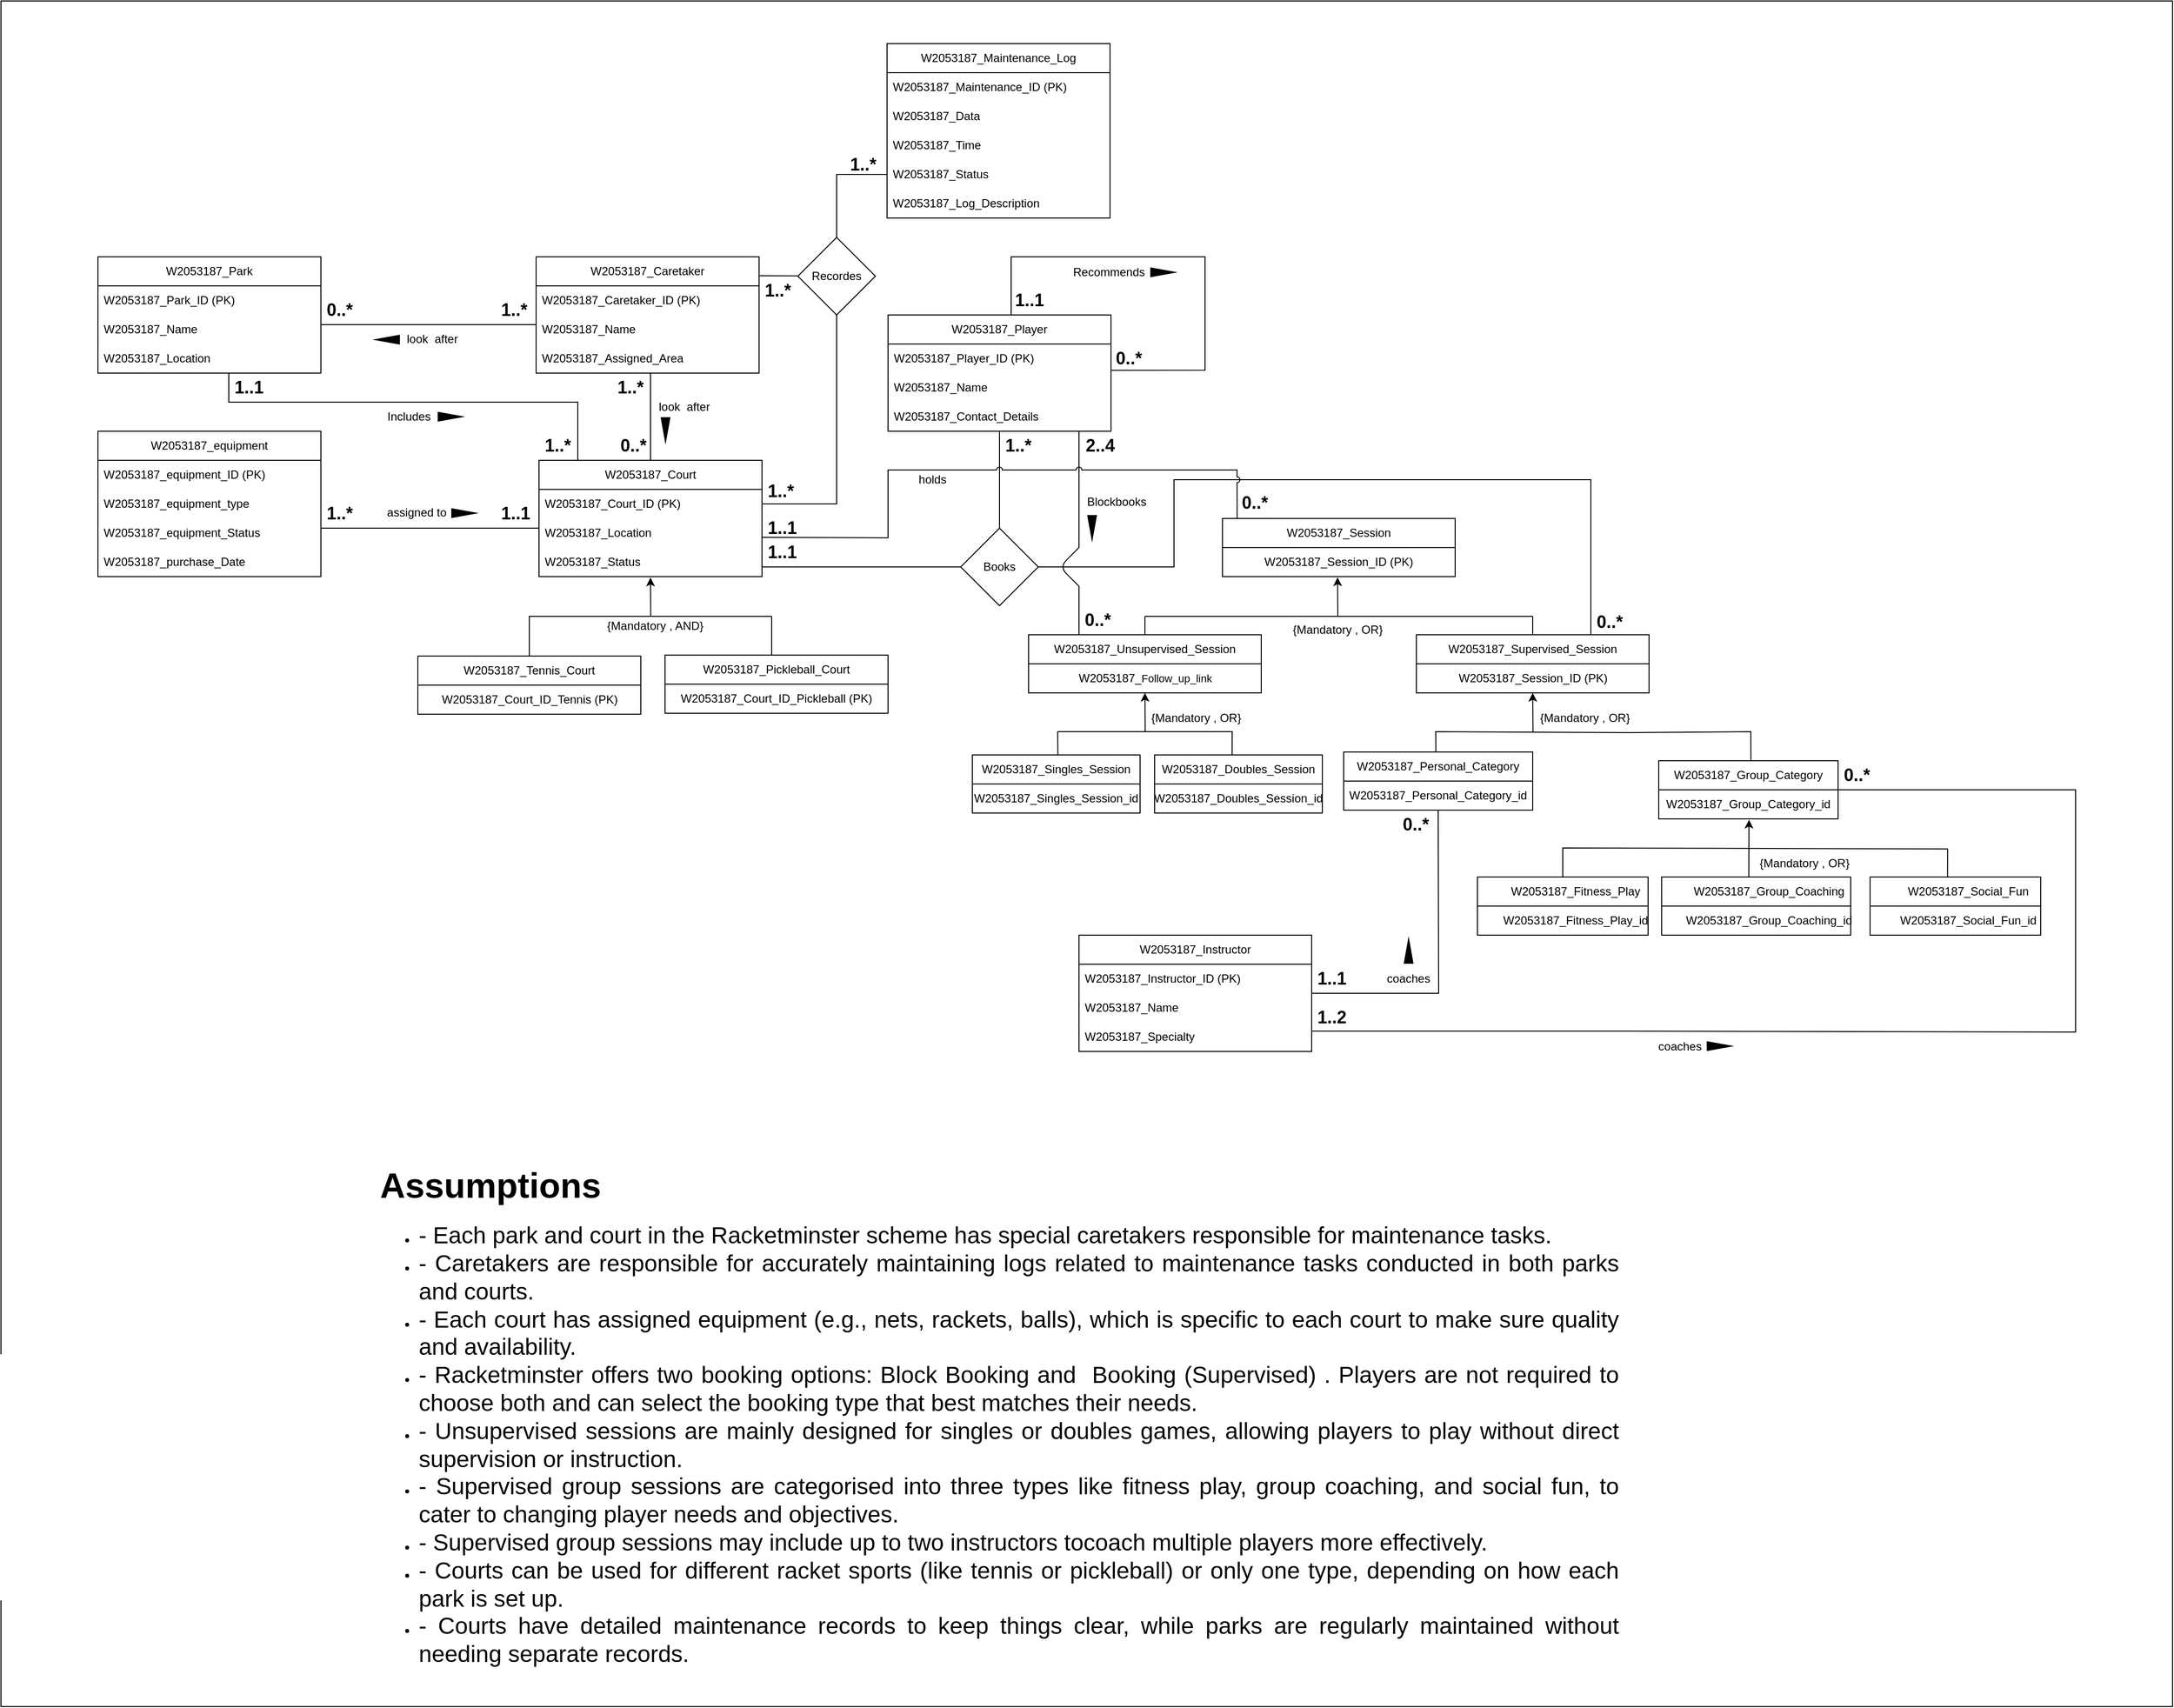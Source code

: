 <mxfile version="25.0.1">
  <diagram name="Page-1" id="_AqIk849A-7JuCAGYJIs">
    <mxGraphModel dx="4400" dy="2785" grid="1" gridSize="10" guides="1" tooltips="1" connect="1" arrows="1" fold="1" page="1" pageScale="1" pageWidth="850" pageHeight="1100" math="0" shadow="0">
      <root>
        <mxCell id="0" />
        <mxCell id="1" parent="0" />
        <mxCell id="FXMqaDl6zVYJmUiDCpna-1" value="W2053187_Session" style="swimlane;fontStyle=0;childLayout=stackLayout;horizontal=1;startSize=30;horizontalStack=0;resizeParent=1;resizeParentMax=0;resizeLast=0;collapsible=1;marginBottom=0;whiteSpace=wrap;html=1;" parent="1" vertex="1">
          <mxGeometry x="2265" y="610" width="240" height="60" as="geometry" />
        </mxCell>
        <mxCell id="FXMqaDl6zVYJmUiDCpna-2" value="W2053187_Session_ID (PK)" style="text;strokeColor=none;fillColor=none;align=center;verticalAlign=middle;spacingLeft=4;spacingRight=4;overflow=hidden;points=[[0,0.5],[1,0.5]];portConstraint=eastwest;rotatable=0;whiteSpace=wrap;html=1;" parent="FXMqaDl6zVYJmUiDCpna-1" vertex="1">
          <mxGeometry y="30" width="240" height="30" as="geometry" />
        </mxCell>
        <mxCell id="FXMqaDl6zVYJmUiDCpna-3" value="W2053187_Unsupervised_Session" style="swimlane;fontStyle=0;childLayout=stackLayout;horizontal=1;startSize=30;horizontalStack=0;resizeParent=1;resizeParentMax=0;resizeLast=0;collapsible=1;marginBottom=0;whiteSpace=wrap;html=1;" parent="1" vertex="1">
          <mxGeometry x="2065" y="730" width="240" height="60" as="geometry" />
        </mxCell>
        <mxCell id="FXMqaDl6zVYJmUiDCpna-4" value="&lt;span style=&quot;font-size: 12px; text-wrap-mode: wrap; background-color: rgb(251, 251, 251);&quot;&gt;W2053187_&lt;/span&gt;Follow_up_link" style="text;html=1;align=center;verticalAlign=middle;resizable=0;points=[];autosize=1;strokeColor=none;fillColor=none;fontFamily=Helvetica;fontSize=11;fontColor=default;labelBackgroundColor=default;" parent="FXMqaDl6zVYJmUiDCpna-3" vertex="1">
          <mxGeometry y="30" width="240" height="30" as="geometry" />
        </mxCell>
        <mxCell id="FXMqaDl6zVYJmUiDCpna-5" value="W2053187_Supervised_Session" style="swimlane;fontStyle=0;childLayout=stackLayout;horizontal=1;startSize=30;horizontalStack=0;resizeParent=1;resizeParentMax=0;resizeLast=0;collapsible=1;marginBottom=0;whiteSpace=wrap;html=1;" parent="1" vertex="1">
          <mxGeometry x="2465" y="730" width="240" height="60" as="geometry" />
        </mxCell>
        <mxCell id="FXMqaDl6zVYJmUiDCpna-6" value="&lt;span style=&quot;text-wrap-mode: wrap;&quot;&gt;W2053187_Session_ID (PK)&lt;/span&gt;" style="text;html=1;align=center;verticalAlign=middle;resizable=0;points=[];autosize=1;strokeColor=none;fillColor=none;" parent="FXMqaDl6zVYJmUiDCpna-5" vertex="1">
          <mxGeometry y="30" width="240" height="30" as="geometry" />
        </mxCell>
        <mxCell id="FXMqaDl6zVYJmUiDCpna-7" value="W2053187_Singles_Session" style="swimlane;fontStyle=0;childLayout=stackLayout;horizontal=1;startSize=30;horizontalStack=0;resizeParent=1;resizeParentMax=0;resizeLast=0;collapsible=1;marginBottom=0;whiteSpace=wrap;html=1;" parent="1" vertex="1">
          <mxGeometry x="2007" y="854" width="173" height="60" as="geometry" />
        </mxCell>
        <mxCell id="8P291sAO1VQeETlHJY7K-2" value="W2053187_Singles_Session_id" style="text;html=1;align=center;verticalAlign=middle;whiteSpace=wrap;rounded=0;" parent="FXMqaDl6zVYJmUiDCpna-7" vertex="1">
          <mxGeometry y="30" width="173" height="30" as="geometry" />
        </mxCell>
        <mxCell id="FXMqaDl6zVYJmUiDCpna-8" value="W2053187_Personal_Category" style="swimlane;fontStyle=0;childLayout=stackLayout;horizontal=1;startSize=30;horizontalStack=0;resizeParent=1;resizeParentMax=0;resizeLast=0;collapsible=1;marginBottom=0;whiteSpace=wrap;html=1;" parent="1" vertex="1">
          <mxGeometry x="2390" y="851" width="195" height="60" as="geometry" />
        </mxCell>
        <mxCell id="8P291sAO1VQeETlHJY7K-4" value="W2053187_Personal_Category_id" style="text;html=1;align=center;verticalAlign=middle;whiteSpace=wrap;rounded=0;" parent="FXMqaDl6zVYJmUiDCpna-8" vertex="1">
          <mxGeometry y="30" width="195" height="30" as="geometry" />
        </mxCell>
        <mxCell id="FXMqaDl6zVYJmUiDCpna-9" value="W2053187_Group_Category" style="swimlane;fontStyle=0;childLayout=stackLayout;horizontal=1;startSize=30;horizontalStack=0;resizeParent=1;resizeParentMax=0;resizeLast=0;collapsible=1;marginBottom=0;whiteSpace=wrap;html=1;" parent="1" vertex="1">
          <mxGeometry x="2715" y="860" width="185" height="60" as="geometry" />
        </mxCell>
        <mxCell id="FXMqaDl6zVYJmUiDCpna-13" value="" style="endArrow=classic;html=1;rounded=0;entryX=0.512;entryY=0.997;entryDx=0;entryDy=0;entryPerimeter=0;" parent="FXMqaDl6zVYJmUiDCpna-9" edge="1">
          <mxGeometry width="50" height="50" relative="1" as="geometry">
            <mxPoint x="93" y="91" as="sourcePoint" />
            <mxPoint x="93.112" y="60.91" as="targetPoint" />
          </mxGeometry>
        </mxCell>
        <mxCell id="ftEtEHd6b6UoMxQYzBpm-1" value="W2053187_Group_Category_id" style="text;html=1;align=center;verticalAlign=middle;whiteSpace=wrap;rounded=0;" parent="FXMqaDl6zVYJmUiDCpna-9" vertex="1">
          <mxGeometry y="30" width="185" height="30" as="geometry" />
        </mxCell>
        <mxCell id="FXMqaDl6zVYJmUiDCpna-14" value="" style="endArrow=classic;html=1;rounded=0;strokeColor=default;align=center;verticalAlign=middle;fontFamily=Helvetica;fontSize=11;fontColor=default;labelBackgroundColor=default;curved=1;entryX=0.503;entryY=1.025;entryDx=0;entryDy=0;entryPerimeter=0;" parent="1" edge="1">
          <mxGeometry width="50" height="50" relative="1" as="geometry">
            <mxPoint x="2384" y="711" as="sourcePoint" />
            <mxPoint x="2383.72" y="670.75" as="targetPoint" />
          </mxGeometry>
        </mxCell>
        <mxCell id="FXMqaDl6zVYJmUiDCpna-15" value="" style="endArrow=none;html=1;rounded=0;strokeColor=default;align=center;verticalAlign=middle;fontFamily=Helvetica;fontSize=11;fontColor=default;labelBackgroundColor=default;curved=1;" parent="1" edge="1">
          <mxGeometry width="50" height="50" relative="1" as="geometry">
            <mxPoint x="2585" y="711" as="sourcePoint" />
            <mxPoint x="2185" y="711" as="targetPoint" />
          </mxGeometry>
        </mxCell>
        <mxCell id="FXMqaDl6zVYJmUiDCpna-16" value="" style="endArrow=none;html=1;rounded=0;strokeColor=default;align=center;verticalAlign=middle;fontFamily=Helvetica;fontSize=11;fontColor=default;labelBackgroundColor=default;curved=1;exitX=0.5;exitY=0;exitDx=0;exitDy=0;" parent="1" source="FXMqaDl6zVYJmUiDCpna-3" edge="1">
          <mxGeometry width="50" height="50" relative="1" as="geometry">
            <mxPoint x="2175" y="711" as="sourcePoint" />
            <mxPoint x="2185" y="711" as="targetPoint" />
          </mxGeometry>
        </mxCell>
        <mxCell id="FXMqaDl6zVYJmUiDCpna-17" value="" style="endArrow=none;html=1;rounded=0;strokeColor=default;align=center;verticalAlign=middle;fontFamily=Helvetica;fontSize=11;fontColor=default;labelBackgroundColor=default;curved=1;exitX=0.5;exitY=0;exitDx=0;exitDy=0;" parent="1" edge="1">
          <mxGeometry width="50" height="50" relative="1" as="geometry">
            <mxPoint x="2585" y="730" as="sourcePoint" />
            <mxPoint x="2585" y="711" as="targetPoint" />
          </mxGeometry>
        </mxCell>
        <mxCell id="FXMqaDl6zVYJmUiDCpna-18" value="" style="endArrow=none;html=1;rounded=0;strokeColor=default;align=center;verticalAlign=middle;fontFamily=Helvetica;fontSize=11;fontColor=default;labelBackgroundColor=default;curved=0;entryX=0.51;entryY=-0.001;entryDx=0;entryDy=0;entryPerimeter=0;exitX=0.462;exitY=0.002;exitDx=0;exitDy=0;exitPerimeter=0;" parent="1" source="FXMqaDl6zVYJmUiDCpna-108" target="FXMqaDl6zVYJmUiDCpna-7" edge="1">
          <mxGeometry width="50" height="50" relative="1" as="geometry">
            <mxPoint x="2275" y="831" as="sourcePoint" />
            <mxPoint x="2095" y="850" as="targetPoint" />
            <Array as="points">
              <mxPoint x="2275" y="830" />
              <mxPoint x="2095" y="830" />
            </Array>
          </mxGeometry>
        </mxCell>
        <mxCell id="FXMqaDl6zVYJmUiDCpna-19" value="" style="endArrow=none;html=1;rounded=0;strokeColor=default;align=center;verticalAlign=middle;fontFamily=Helvetica;fontSize=11;fontColor=default;labelBackgroundColor=default;curved=0;exitX=0.514;exitY=0;exitDx=0;exitDy=0;exitPerimeter=0;" parent="1" source="FXMqaDl6zVYJmUiDCpna-9" edge="1">
          <mxGeometry width="50" height="50" relative="1" as="geometry">
            <mxPoint x="2830" y="831" as="sourcePoint" />
            <mxPoint x="2685" y="831" as="targetPoint" />
            <Array as="points">
              <mxPoint x="2810" y="830" />
            </Array>
          </mxGeometry>
        </mxCell>
        <mxCell id="FXMqaDl6zVYJmUiDCpna-20" value="" style="endArrow=none;html=1;rounded=0;strokeColor=default;align=center;verticalAlign=middle;fontFamily=Helvetica;fontSize=11;fontColor=default;labelBackgroundColor=default;curved=0;entryX=0.488;entryY=0.002;entryDx=0;entryDy=0;entryPerimeter=0;" parent="1" target="FXMqaDl6zVYJmUiDCpna-8" edge="1">
          <mxGeometry width="50" height="50" relative="1" as="geometry">
            <mxPoint x="2685" y="831" as="sourcePoint" />
            <mxPoint x="2485" y="850" as="targetPoint" />
            <Array as="points">
              <mxPoint x="2485" y="830" />
            </Array>
          </mxGeometry>
        </mxCell>
        <mxCell id="FXMqaDl6zVYJmUiDCpna-21" value="W2053187_Instructor" style="swimlane;fontStyle=0;childLayout=stackLayout;horizontal=1;startSize=30;horizontalStack=0;resizeParent=1;resizeParentMax=0;resizeLast=0;collapsible=1;marginBottom=0;whiteSpace=wrap;html=1;" parent="1" vertex="1">
          <mxGeometry x="2117" y="1040" width="240" height="120" as="geometry" />
        </mxCell>
        <mxCell id="FXMqaDl6zVYJmUiDCpna-22" value="W2053187_Instructor_ID (PK)" style="text;strokeColor=none;fillColor=none;align=left;verticalAlign=middle;spacingLeft=4;spacingRight=4;overflow=hidden;points=[[0,0.5],[1,0.5]];portConstraint=eastwest;rotatable=0;whiteSpace=wrap;html=1;" parent="FXMqaDl6zVYJmUiDCpna-21" vertex="1">
          <mxGeometry y="30" width="240" height="30" as="geometry" />
        </mxCell>
        <mxCell id="FXMqaDl6zVYJmUiDCpna-23" value="W2053187_Name" style="text;strokeColor=none;fillColor=none;align=left;verticalAlign=middle;spacingLeft=4;spacingRight=4;overflow=hidden;points=[[0,0.5],[1,0.5]];portConstraint=eastwest;rotatable=0;whiteSpace=wrap;html=1;" parent="FXMqaDl6zVYJmUiDCpna-21" vertex="1">
          <mxGeometry y="60" width="240" height="30" as="geometry" />
        </mxCell>
        <mxCell id="FXMqaDl6zVYJmUiDCpna-24" value="W2053187_Specialty" style="text;strokeColor=none;fillColor=none;align=left;verticalAlign=middle;spacingLeft=4;spacingRight=4;overflow=hidden;points=[[0,0.5],[1,0.5]];portConstraint=eastwest;rotatable=0;whiteSpace=wrap;html=1;" parent="FXMqaDl6zVYJmUiDCpna-21" vertex="1">
          <mxGeometry y="90" width="240" height="30" as="geometry" />
        </mxCell>
        <mxCell id="FXMqaDl6zVYJmUiDCpna-25" value="W2053187_Maintenance_Log" style="swimlane;fontStyle=0;childLayout=stackLayout;horizontal=1;startSize=30;horizontalStack=0;resizeParent=1;resizeParentMax=0;resizeLast=0;collapsible=1;marginBottom=0;whiteSpace=wrap;html=1;" parent="1" vertex="1">
          <mxGeometry x="1919" y="120" width="230" height="180" as="geometry" />
        </mxCell>
        <mxCell id="FXMqaDl6zVYJmUiDCpna-26" value="W2053187_&lt;span style=&quot;text-align: center;&quot;&gt;Maintenance&lt;/span&gt;_ID (PK)" style="text;strokeColor=none;fillColor=none;align=left;verticalAlign=middle;spacingLeft=4;spacingRight=4;overflow=hidden;points=[[0,0.5],[1,0.5]];portConstraint=eastwest;rotatable=0;whiteSpace=wrap;html=1;" parent="FXMqaDl6zVYJmUiDCpna-25" vertex="1">
          <mxGeometry y="30" width="230" height="30" as="geometry" />
        </mxCell>
        <mxCell id="FXMqaDl6zVYJmUiDCpna-27" value="W2053187_Data" style="text;strokeColor=none;fillColor=none;align=left;verticalAlign=middle;spacingLeft=4;spacingRight=4;overflow=hidden;points=[[0,0.5],[1,0.5]];portConstraint=eastwest;rotatable=0;whiteSpace=wrap;html=1;" parent="FXMqaDl6zVYJmUiDCpna-25" vertex="1">
          <mxGeometry y="60" width="230" height="30" as="geometry" />
        </mxCell>
        <mxCell id="FXMqaDl6zVYJmUiDCpna-28" value="W2053187_Time" style="text;strokeColor=none;fillColor=none;align=left;verticalAlign=middle;spacingLeft=4;spacingRight=4;overflow=hidden;points=[[0,0.5],[1,0.5]];portConstraint=eastwest;rotatable=0;whiteSpace=wrap;html=1;" parent="FXMqaDl6zVYJmUiDCpna-25" vertex="1">
          <mxGeometry y="90" width="230" height="30" as="geometry" />
        </mxCell>
        <mxCell id="FXMqaDl6zVYJmUiDCpna-29" value="W2053187_Status" style="text;strokeColor=none;fillColor=none;align=left;verticalAlign=middle;spacingLeft=4;spacingRight=4;overflow=hidden;points=[[0,0.5],[1,0.5]];portConstraint=eastwest;rotatable=0;whiteSpace=wrap;html=1;" parent="FXMqaDl6zVYJmUiDCpna-25" vertex="1">
          <mxGeometry y="120" width="230" height="30" as="geometry" />
        </mxCell>
        <mxCell id="FXMqaDl6zVYJmUiDCpna-30" value="W2053187_Log_Description" style="text;strokeColor=none;fillColor=none;align=left;verticalAlign=middle;spacingLeft=4;spacingRight=4;overflow=hidden;points=[[0,0.5],[1,0.5]];portConstraint=eastwest;rotatable=0;whiteSpace=wrap;html=1;" parent="FXMqaDl6zVYJmUiDCpna-25" vertex="1">
          <mxGeometry y="150" width="230" height="30" as="geometry" />
        </mxCell>
        <mxCell id="FXMqaDl6zVYJmUiDCpna-31" value="W2053187_Court" style="swimlane;fontStyle=0;childLayout=stackLayout;horizontal=1;startSize=30;horizontalStack=0;resizeParent=1;resizeParentMax=0;resizeLast=0;collapsible=1;marginBottom=0;whiteSpace=wrap;html=1;" parent="1" vertex="1">
          <mxGeometry x="1560" y="550" width="230" height="120" as="geometry" />
        </mxCell>
        <mxCell id="FXMqaDl6zVYJmUiDCpna-32" value="W2053187_Court_ID (PK)" style="text;strokeColor=none;fillColor=none;align=left;verticalAlign=middle;spacingLeft=4;spacingRight=4;overflow=hidden;points=[[0,0.5],[1,0.5]];portConstraint=eastwest;rotatable=0;whiteSpace=wrap;html=1;" parent="FXMqaDl6zVYJmUiDCpna-31" vertex="1">
          <mxGeometry y="30" width="230" height="30" as="geometry" />
        </mxCell>
        <mxCell id="FXMqaDl6zVYJmUiDCpna-33" value="W2053187_Location" style="text;strokeColor=none;fillColor=none;align=left;verticalAlign=middle;spacingLeft=4;spacingRight=4;overflow=hidden;points=[[0,0.5],[1,0.5]];portConstraint=eastwest;rotatable=0;whiteSpace=wrap;html=1;" parent="FXMqaDl6zVYJmUiDCpna-31" vertex="1">
          <mxGeometry y="60" width="230" height="30" as="geometry" />
        </mxCell>
        <mxCell id="FXMqaDl6zVYJmUiDCpna-34" value="W2053187_Status" style="text;strokeColor=none;fillColor=none;align=left;verticalAlign=middle;spacingLeft=4;spacingRight=4;overflow=hidden;points=[[0,0.5],[1,0.5]];portConstraint=eastwest;rotatable=0;whiteSpace=wrap;html=1;" parent="FXMqaDl6zVYJmUiDCpna-31" vertex="1">
          <mxGeometry y="90" width="230" height="30" as="geometry" />
        </mxCell>
        <mxCell id="FXMqaDl6zVYJmUiDCpna-35" value="W2053187_Player" style="swimlane;fontStyle=0;childLayout=stackLayout;horizontal=1;startSize=30;horizontalStack=0;resizeParent=1;resizeParentMax=0;resizeLast=0;collapsible=1;marginBottom=0;whiteSpace=wrap;html=1;" parent="1" vertex="1">
          <mxGeometry x="1920" y="400" width="230" height="120" as="geometry" />
        </mxCell>
        <mxCell id="FXMqaDl6zVYJmUiDCpna-36" value="&lt;div style=&quot;text-align: center;&quot;&gt;&lt;span style=&quot;background-color: initial;&quot;&gt;W2053187_Player&lt;/span&gt;&lt;span style=&quot;background-color: initial;&quot;&gt;_ID (PK)&lt;/span&gt;&lt;/div&gt;" style="text;strokeColor=none;fillColor=none;align=left;verticalAlign=middle;spacingLeft=4;spacingRight=4;overflow=hidden;points=[[0,0.5],[1,0.5]];portConstraint=eastwest;rotatable=0;whiteSpace=wrap;html=1;" parent="FXMqaDl6zVYJmUiDCpna-35" vertex="1">
          <mxGeometry y="30" width="230" height="30" as="geometry" />
        </mxCell>
        <mxCell id="FXMqaDl6zVYJmUiDCpna-37" value="W2053187_Name" style="text;strokeColor=none;fillColor=none;align=left;verticalAlign=middle;spacingLeft=4;spacingRight=4;overflow=hidden;points=[[0,0.5],[1,0.5]];portConstraint=eastwest;rotatable=0;whiteSpace=wrap;html=1;" parent="FXMqaDl6zVYJmUiDCpna-35" vertex="1">
          <mxGeometry y="60" width="230" height="30" as="geometry" />
        </mxCell>
        <mxCell id="FXMqaDl6zVYJmUiDCpna-38" value="W2053187_Contact_Details" style="text;strokeColor=none;fillColor=none;align=left;verticalAlign=middle;spacingLeft=4;spacingRight=4;overflow=hidden;points=[[0,0.5],[1,0.5]];portConstraint=eastwest;rotatable=0;whiteSpace=wrap;html=1;" parent="FXMqaDl6zVYJmUiDCpna-35" vertex="1">
          <mxGeometry y="90" width="230" height="30" as="geometry" />
        </mxCell>
        <mxCell id="FXMqaDl6zVYJmUiDCpna-39" value="W2053187_Park" style="swimlane;fontStyle=0;childLayout=stackLayout;horizontal=1;startSize=30;horizontalStack=0;resizeParent=1;resizeParentMax=0;resizeLast=0;collapsible=1;marginBottom=0;whiteSpace=wrap;html=1;fillColor=none;" parent="1" vertex="1">
          <mxGeometry x="1105" y="340" width="230" height="120" as="geometry" />
        </mxCell>
        <mxCell id="FXMqaDl6zVYJmUiDCpna-40" value="&lt;div style=&quot;text-align: center;&quot;&gt;&lt;span style=&quot;background-color: initial;&quot;&gt;W2053187_Park&lt;/span&gt;&lt;span style=&quot;background-color: initial;&quot;&gt;_ID (PK)&lt;/span&gt;&lt;/div&gt;" style="text;strokeColor=none;fillColor=none;align=left;verticalAlign=middle;spacingLeft=4;spacingRight=4;overflow=hidden;points=[[0,0.5],[1,0.5]];portConstraint=eastwest;rotatable=0;whiteSpace=wrap;html=1;" parent="FXMqaDl6zVYJmUiDCpna-39" vertex="1">
          <mxGeometry y="30" width="230" height="30" as="geometry" />
        </mxCell>
        <mxCell id="FXMqaDl6zVYJmUiDCpna-124" value="" style="endArrow=none;html=1;rounded=0;entryX=0.174;entryY=0;entryDx=0;entryDy=0;entryPerimeter=0;" parent="FXMqaDl6zVYJmUiDCpna-39" target="FXMqaDl6zVYJmUiDCpna-31" edge="1">
          <mxGeometry width="50" height="50" relative="1" as="geometry">
            <mxPoint x="135" y="120" as="sourcePoint" />
            <mxPoint x="185" y="70" as="targetPoint" />
            <Array as="points">
              <mxPoint x="135" y="150" />
              <mxPoint x="495" y="150" />
            </Array>
          </mxGeometry>
        </mxCell>
        <mxCell id="FXMqaDl6zVYJmUiDCpna-41" value="W2053187_Name" style="text;strokeColor=none;fillColor=none;align=left;verticalAlign=middle;spacingLeft=4;spacingRight=4;overflow=hidden;points=[[0,0.5],[1,0.5]];portConstraint=eastwest;rotatable=0;whiteSpace=wrap;html=1;" parent="FXMqaDl6zVYJmUiDCpna-39" vertex="1">
          <mxGeometry y="60" width="230" height="30" as="geometry" />
        </mxCell>
        <mxCell id="FXMqaDl6zVYJmUiDCpna-42" value="W2053187_Location" style="text;strokeColor=none;fillColor=none;align=left;verticalAlign=middle;spacingLeft=4;spacingRight=4;overflow=hidden;points=[[0,0.5],[1,0.5]];portConstraint=eastwest;rotatable=0;whiteSpace=wrap;html=1;" parent="FXMqaDl6zVYJmUiDCpna-39" vertex="1">
          <mxGeometry y="90" width="230" height="30" as="geometry" />
        </mxCell>
        <mxCell id="FXMqaDl6zVYJmUiDCpna-43" value="W2053187_Caretaker" style="swimlane;fontStyle=0;childLayout=stackLayout;horizontal=1;startSize=30;horizontalStack=0;resizeParent=1;resizeParentMax=0;resizeLast=0;collapsible=1;marginBottom=0;whiteSpace=wrap;html=1;" parent="1" vertex="1">
          <mxGeometry x="1557" y="340" width="230" height="120" as="geometry" />
        </mxCell>
        <mxCell id="FXMqaDl6zVYJmUiDCpna-44" value="&lt;div style=&quot;text-align: center;&quot;&gt;&lt;span style=&quot;background-color: initial;&quot;&gt;W2053187_Caretaker&lt;/span&gt;&lt;span style=&quot;background-color: initial;&quot;&gt;_ID (PK)&lt;/span&gt;&lt;/div&gt;" style="text;strokeColor=none;fillColor=none;align=left;verticalAlign=middle;spacingLeft=4;spacingRight=4;overflow=hidden;points=[[0,0.5],[1,0.5]];portConstraint=eastwest;rotatable=0;whiteSpace=wrap;html=1;" parent="FXMqaDl6zVYJmUiDCpna-43" vertex="1">
          <mxGeometry y="30" width="230" height="30" as="geometry" />
        </mxCell>
        <mxCell id="FXMqaDl6zVYJmUiDCpna-45" value="W2053187_Name" style="text;strokeColor=none;fillColor=none;align=left;verticalAlign=middle;spacingLeft=4;spacingRight=4;overflow=hidden;points=[[0,0.5],[1,0.5]];portConstraint=eastwest;rotatable=0;whiteSpace=wrap;html=1;" parent="FXMqaDl6zVYJmUiDCpna-43" vertex="1">
          <mxGeometry y="60" width="230" height="30" as="geometry" />
        </mxCell>
        <mxCell id="FXMqaDl6zVYJmUiDCpna-46" value="W2053187_Assigned_Area" style="text;strokeColor=none;fillColor=none;align=left;verticalAlign=middle;spacingLeft=4;spacingRight=4;overflow=hidden;points=[[0,0.5],[1,0.5]];portConstraint=eastwest;rotatable=0;whiteSpace=wrap;html=1;" parent="FXMqaDl6zVYJmUiDCpna-43" vertex="1">
          <mxGeometry y="90" width="230" height="30" as="geometry" />
        </mxCell>
        <mxCell id="FXMqaDl6zVYJmUiDCpna-47" value="W2053187_Tennis_Court" style="swimlane;fontStyle=0;childLayout=stackLayout;horizontal=1;startSize=30;horizontalStack=0;resizeParent=1;resizeParentMax=0;resizeLast=0;collapsible=1;marginBottom=0;whiteSpace=wrap;html=1;" parent="1" vertex="1">
          <mxGeometry x="1435" y="752" width="230" height="60" as="geometry" />
        </mxCell>
        <mxCell id="FXMqaDl6zVYJmUiDCpna-119" value="&lt;span style=&quot;text-align: left; text-wrap-mode: wrap;&quot;&gt;W2053187_Court_ID_Tennis (PK)&lt;/span&gt;" style="text;html=1;align=center;verticalAlign=middle;resizable=0;points=[];autosize=1;strokeColor=none;fillColor=none;" parent="FXMqaDl6zVYJmUiDCpna-47" vertex="1">
          <mxGeometry y="30" width="230" height="30" as="geometry" />
        </mxCell>
        <mxCell id="FXMqaDl6zVYJmUiDCpna-48" value="W2053187_Pickleball_Court" style="swimlane;fontStyle=0;childLayout=stackLayout;horizontal=1;startSize=30;horizontalStack=0;resizeParent=1;resizeParentMax=0;resizeLast=0;collapsible=1;marginBottom=0;whiteSpace=wrap;html=1;" parent="1" vertex="1">
          <mxGeometry x="1690" y="751" width="230" height="60" as="geometry" />
        </mxCell>
        <mxCell id="FXMqaDl6zVYJmUiDCpna-121" value="&lt;span style=&quot;text-align: left;&quot;&gt;W2053187_Court_ID_&lt;/span&gt;Pickleball&lt;span style=&quot;text-align: left;&quot;&gt;&amp;nbsp;(PK)&lt;/span&gt;" style="text;html=1;align=center;verticalAlign=middle;whiteSpace=wrap;rounded=0;" parent="FXMqaDl6zVYJmUiDCpna-48" vertex="1">
          <mxGeometry y="30" width="230" height="30" as="geometry" />
        </mxCell>
        <mxCell id="FXMqaDl6zVYJmUiDCpna-49" value="" style="endArrow=classic;html=1;rounded=0;strokeColor=default;align=center;verticalAlign=middle;fontFamily=Helvetica;fontSize=11;fontColor=default;labelBackgroundColor=default;curved=1;entryX=0.503;entryY=1.025;entryDx=0;entryDy=0;entryPerimeter=0;" parent="1" edge="1">
          <mxGeometry width="50" height="50" relative="1" as="geometry">
            <mxPoint x="1675.28" y="711.25" as="sourcePoint" />
            <mxPoint x="1675" y="671" as="targetPoint" />
          </mxGeometry>
        </mxCell>
        <mxCell id="FXMqaDl6zVYJmUiDCpna-50" value="" style="endArrow=none;html=1;rounded=0;strokeColor=default;align=center;verticalAlign=middle;fontFamily=Helvetica;fontSize=11;fontColor=default;labelBackgroundColor=default;curved=1;entryX=0.5;entryY=1;entryDx=0;entryDy=0;" parent="1" edge="1">
          <mxGeometry width="50" height="50" relative="1" as="geometry">
            <mxPoint x="1550" y="751.5" as="sourcePoint" />
            <mxPoint x="1550" y="710.5" as="targetPoint" />
          </mxGeometry>
        </mxCell>
        <mxCell id="FXMqaDl6zVYJmUiDCpna-51" value="" style="endArrow=none;html=1;rounded=0;strokeColor=default;align=center;verticalAlign=middle;fontFamily=Helvetica;fontSize=11;fontColor=default;labelBackgroundColor=default;curved=1;" parent="1" edge="1">
          <mxGeometry width="50" height="50" relative="1" as="geometry">
            <mxPoint x="1800" y="751" as="sourcePoint" />
            <mxPoint x="1800" y="711" as="targetPoint" />
          </mxGeometry>
        </mxCell>
        <mxCell id="FXMqaDl6zVYJmUiDCpna-52" value="" style="endArrow=none;html=1;rounded=0;strokeColor=default;align=center;verticalAlign=middle;fontFamily=Helvetica;fontSize=11;fontColor=default;labelBackgroundColor=default;curved=1;" parent="1" edge="1">
          <mxGeometry width="50" height="50" relative="1" as="geometry">
            <mxPoint x="1800" y="711" as="sourcePoint" />
            <mxPoint x="1550" y="711" as="targetPoint" />
          </mxGeometry>
        </mxCell>
        <mxCell id="FXMqaDl6zVYJmUiDCpna-53" value="" style="endArrow=none;html=1;rounded=0;" parent="1" edge="1">
          <mxGeometry width="50" height="50" relative="1" as="geometry">
            <mxPoint x="1335" y="410" as="sourcePoint" />
            <mxPoint x="1557" y="410" as="targetPoint" />
            <Array as="points">
              <mxPoint x="1375" y="410" />
            </Array>
          </mxGeometry>
        </mxCell>
        <mxCell id="FXMqaDl6zVYJmUiDCpna-54" value="" style="endArrow=none;html=1;rounded=0;entryX=0.513;entryY=1.007;entryDx=0;entryDy=0;exitX=0.5;exitY=0;exitDx=0;exitDy=0;entryPerimeter=0;" parent="1" source="FXMqaDl6zVYJmUiDCpna-31" target="FXMqaDl6zVYJmUiDCpna-46" edge="1">
          <mxGeometry width="50" height="50" relative="1" as="geometry">
            <mxPoint x="1385" y="560" as="sourcePoint" />
            <mxPoint x="1567" y="425" as="targetPoint" />
          </mxGeometry>
        </mxCell>
        <mxCell id="FXMqaDl6zVYJmUiDCpna-55" value="" style="endArrow=none;html=1;rounded=0;exitX=1;exitY=0.5;exitDx=0;exitDy=0;entryX=0.75;entryY=0;entryDx=0;entryDy=0;" parent="1" target="FXMqaDl6zVYJmUiDCpna-5" edge="1">
          <mxGeometry width="50" height="50" relative="1" as="geometry">
            <mxPoint x="1790" y="660" as="sourcePoint" />
            <mxPoint x="2395" y="570" as="targetPoint" />
            <Array as="points">
              <mxPoint x="2215" y="660" />
              <mxPoint x="2215" y="570" />
              <mxPoint x="2645" y="570" />
            </Array>
          </mxGeometry>
        </mxCell>
        <mxCell id="FXMqaDl6zVYJmUiDCpna-56" value="" style="endArrow=none;html=1;rounded=0;" parent="1" edge="1">
          <mxGeometry width="50" height="50" relative="1" as="geometry">
            <mxPoint x="2035" y="660" as="sourcePoint" />
            <mxPoint x="2035" y="520" as="targetPoint" />
          </mxGeometry>
        </mxCell>
        <mxCell id="FXMqaDl6zVYJmUiDCpna-57" value="" style="endArrow=none;html=1;rounded=0;entryX=0;entryY=0.5;entryDx=0;entryDy=0;exitX=1;exitY=0.5;exitDx=0;exitDy=0;" parent="1" source="FXMqaDl6zVYJmUiDCpna-32" target="FXMqaDl6zVYJmUiDCpna-29" edge="1">
          <mxGeometry width="50" height="50" relative="1" as="geometry">
            <mxPoint x="1867" y="579" as="sourcePoint" />
            <mxPoint x="1867" y="260" as="targetPoint" />
            <Array as="points">
              <mxPoint x="1867" y="595" />
              <mxPoint x="1867" y="255" />
            </Array>
          </mxGeometry>
        </mxCell>
        <mxCell id="FXMqaDl6zVYJmUiDCpna-58" value="" style="endArrow=none;html=1;rounded=0;exitX=1.003;exitY=0.162;exitDx=0;exitDy=0;exitPerimeter=0;" parent="1" source="FXMqaDl6zVYJmUiDCpna-43" target="FXMqaDl6zVYJmUiDCpna-65" edge="1">
          <mxGeometry width="50" height="50" relative="1" as="geometry">
            <mxPoint x="1787.62" y="408.52" as="sourcePoint" />
            <mxPoint x="1859" y="450" as="targetPoint" />
          </mxGeometry>
        </mxCell>
        <mxCell id="FXMqaDl6zVYJmUiDCpna-59" value="" style="endArrow=none;html=1;rounded=0;entryX=0.5;entryY=1;entryDx=0;entryDy=0;" parent="1" edge="1">
          <mxGeometry width="50" height="50" relative="1" as="geometry">
            <mxPoint x="2357" y="1100" as="sourcePoint" />
            <mxPoint x="2487.5" y="911" as="targetPoint" />
            <Array as="points">
              <mxPoint x="2488" y="1100" />
            </Array>
          </mxGeometry>
        </mxCell>
        <mxCell id="FXMqaDl6zVYJmUiDCpna-60" value="" style="endArrow=none;html=1;rounded=0;entryX=1;entryY=0.5;entryDx=0;entryDy=0;" parent="1" target="FXMqaDl6zVYJmUiDCpna-9" edge="1">
          <mxGeometry width="50" height="50" relative="1" as="geometry">
            <mxPoint x="2357" y="1139" as="sourcePoint" />
            <mxPoint x="2985" y="880" as="targetPoint" />
            <Array as="points">
              <mxPoint x="2682" y="1139" />
              <mxPoint x="3145" y="1140" />
              <mxPoint x="3145" y="890" />
            </Array>
          </mxGeometry>
        </mxCell>
        <mxCell id="FXMqaDl6zVYJmUiDCpna-61" value="" style="endArrow=none;html=1;rounded=0;" parent="1" edge="1">
          <mxGeometry width="50" height="50" relative="1" as="geometry">
            <mxPoint x="2117" y="640" as="sourcePoint" />
            <mxPoint x="2117" y="520" as="targetPoint" />
          </mxGeometry>
        </mxCell>
        <mxCell id="FXMqaDl6zVYJmUiDCpna-62" value="" style="endArrow=none;html=1;rounded=1;curved=0;" parent="1" edge="1">
          <mxGeometry width="50" height="50" relative="1" as="geometry">
            <mxPoint x="2117" y="680" as="sourcePoint" />
            <mxPoint x="2117" y="640" as="targetPoint" />
            <Array as="points">
              <mxPoint x="2097" y="660" />
            </Array>
          </mxGeometry>
        </mxCell>
        <mxCell id="FXMqaDl6zVYJmUiDCpna-63" value="" style="endArrow=none;html=1;rounded=0;" parent="1" edge="1">
          <mxGeometry width="50" height="50" relative="1" as="geometry">
            <mxPoint x="2117" y="730" as="sourcePoint" />
            <mxPoint x="2117" y="680" as="targetPoint" />
          </mxGeometry>
        </mxCell>
        <mxCell id="FXMqaDl6zVYJmUiDCpna-64" value="" style="endArrow=none;html=1;rounded=0;entryX=1;entryY=0.905;entryDx=0;entryDy=0;entryPerimeter=0;" parent="1" target="FXMqaDl6zVYJmUiDCpna-36" edge="1">
          <mxGeometry width="50" height="50" relative="1" as="geometry">
            <mxPoint x="2047" y="400" as="sourcePoint" />
            <mxPoint x="2217" y="440" as="targetPoint" />
            <Array as="points">
              <mxPoint x="2047" y="340" />
              <mxPoint x="2247" y="340" />
              <mxPoint x="2247" y="457" />
            </Array>
          </mxGeometry>
        </mxCell>
        <mxCell id="FXMqaDl6zVYJmUiDCpna-65" value="Recordes" style="rhombus;whiteSpace=wrap;html=1;" parent="1" vertex="1">
          <mxGeometry x="1827" y="320" width="80" height="80" as="geometry" />
        </mxCell>
        <mxCell id="FXMqaDl6zVYJmUiDCpna-66" value="Books" style="rhombus;whiteSpace=wrap;html=1;" parent="1" vertex="1">
          <mxGeometry x="1995" y="620" width="80" height="80" as="geometry" />
        </mxCell>
        <mxCell id="FXMqaDl6zVYJmUiDCpna-67" value="look&amp;nbsp; after" style="text;html=1;align=center;verticalAlign=middle;whiteSpace=wrap;rounded=0;" parent="1" vertex="1">
          <mxGeometry x="1415" y="410" width="70" height="30" as="geometry" />
        </mxCell>
        <mxCell id="FXMqaDl6zVYJmUiDCpna-68" value="look&amp;nbsp; after" style="text;html=1;align=center;verticalAlign=middle;whiteSpace=wrap;rounded=0;" parent="1" vertex="1">
          <mxGeometry x="1675" y="480" width="70" height="30" as="geometry" />
        </mxCell>
        <mxCell id="FXMqaDl6zVYJmUiDCpna-69" value="Recommends" style="text;strokeColor=none;fillColor=none;align=left;verticalAlign=middle;spacingLeft=4;spacingRight=4;overflow=hidden;points=[[0,0.5],[1,0.5]];portConstraint=eastwest;rotatable=0;whiteSpace=wrap;html=1;" parent="1" vertex="1">
          <mxGeometry x="2105" y="341" width="84" height="30" as="geometry" />
        </mxCell>
        <mxCell id="FXMqaDl6zVYJmUiDCpna-70" value="Blockbooks" style="text;html=1;align=center;verticalAlign=middle;whiteSpace=wrap;rounded=0;" parent="1" vertex="1">
          <mxGeometry x="2121" y="578" width="70" height="30" as="geometry" />
        </mxCell>
        <mxCell id="FXMqaDl6zVYJmUiDCpna-71" value="coaches" style="text;html=1;align=center;verticalAlign=middle;whiteSpace=wrap;rounded=0;" parent="1" vertex="1">
          <mxGeometry x="2425" y="1070" width="64" height="30" as="geometry" />
        </mxCell>
        <mxCell id="FXMqaDl6zVYJmUiDCpna-72" value="coaches" style="text;html=1;align=center;verticalAlign=middle;whiteSpace=wrap;rounded=0;" parent="1" vertex="1">
          <mxGeometry x="2705" y="1140" width="64" height="30" as="geometry" />
        </mxCell>
        <mxCell id="FXMqaDl6zVYJmUiDCpna-73" value="{Mandatory , AND}" style="text;html=1;align=center;verticalAlign=middle;whiteSpace=wrap;rounded=0;" parent="1" vertex="1">
          <mxGeometry x="1625" y="706" width="110" height="30" as="geometry" />
        </mxCell>
        <mxCell id="FXMqaDl6zVYJmUiDCpna-74" value="{Mandatory , OR}" style="text;html=1;align=center;verticalAlign=middle;whiteSpace=wrap;rounded=0;" parent="1" vertex="1">
          <mxGeometry x="2329" y="710" width="110" height="30" as="geometry" />
        </mxCell>
        <mxCell id="FXMqaDl6zVYJmUiDCpna-75" value="{Mandatory , OR}" style="text;html=1;align=center;verticalAlign=middle;whiteSpace=wrap;rounded=0;" parent="1" vertex="1">
          <mxGeometry x="2584" y="801" width="110" height="30" as="geometry" />
        </mxCell>
        <mxCell id="FXMqaDl6zVYJmUiDCpna-76" value="{Mandatory , OR}" style="text;html=1;align=center;verticalAlign=middle;whiteSpace=wrap;rounded=0;" parent="1" vertex="1">
          <mxGeometry x="2183" y="801" width="110" height="30" as="geometry" />
        </mxCell>
        <mxCell id="FXMqaDl6zVYJmUiDCpna-77" value="" style="triangle;whiteSpace=wrap;html=1;rotation=90;fillColor=#000000;" parent="1" vertex="1">
          <mxGeometry x="1678" y="514" width="25" height="9" as="geometry" />
        </mxCell>
        <mxCell id="FXMqaDl6zVYJmUiDCpna-78" value="" style="triangle;whiteSpace=wrap;html=1;rotation=90;fillColor=#000000;" parent="1" vertex="1">
          <mxGeometry x="2118" y="615" width="25" height="9" as="geometry" />
        </mxCell>
        <mxCell id="FXMqaDl6zVYJmUiDCpna-79" value="" style="triangle;whiteSpace=wrap;html=1;rotation=-90;fillColor=#000000;" parent="1" vertex="1">
          <mxGeometry x="2444.5" y="1052" width="25" height="9" as="geometry" />
        </mxCell>
        <mxCell id="FXMqaDl6zVYJmUiDCpna-80" value="" style="triangle;whiteSpace=wrap;html=1;rotation=0;fillColor=#000000;" parent="1" vertex="1">
          <mxGeometry x="2765" y="1150" width="25" height="9" as="geometry" />
        </mxCell>
        <mxCell id="FXMqaDl6zVYJmUiDCpna-81" value="" style="triangle;whiteSpace=wrap;html=1;rotation=-180;fillColor=#000000;" parent="1" vertex="1">
          <mxGeometry x="1391" y="421" width="25" height="9" as="geometry" />
        </mxCell>
        <mxCell id="FXMqaDl6zVYJmUiDCpna-82" value="&lt;b&gt;&lt;font style=&quot;font-size: 18px;&quot;&gt;1..*&lt;/font&gt;&lt;/b&gt;" style="text;strokeColor=none;fillColor=none;align=left;verticalAlign=middle;spacingLeft=4;spacingRight=4;overflow=hidden;points=[[0,0.5],[1,0.5]];portConstraint=eastwest;rotatable=0;whiteSpace=wrap;html=1;" parent="1" vertex="1">
          <mxGeometry x="1515" y="380" width="50" height="30" as="geometry" />
        </mxCell>
        <mxCell id="FXMqaDl6zVYJmUiDCpna-83" value="&lt;b&gt;&lt;font style=&quot;font-size: 18px;&quot;&gt;0..*&lt;/font&gt;&lt;/b&gt;" style="text;strokeColor=none;fillColor=none;align=left;verticalAlign=middle;spacingLeft=4;spacingRight=4;overflow=hidden;points=[[0,0.5],[1,0.5]];portConstraint=eastwest;rotatable=0;whiteSpace=wrap;html=1;" parent="1" vertex="1">
          <mxGeometry x="1335" y="380" width="50" height="30" as="geometry" />
        </mxCell>
        <mxCell id="FXMqaDl6zVYJmUiDCpna-84" value="&lt;b&gt;&lt;font style=&quot;font-size: 18px;&quot;&gt;1..*&lt;/font&gt;&lt;/b&gt;" style="text;strokeColor=none;fillColor=none;align=left;verticalAlign=middle;spacingLeft=4;spacingRight=4;overflow=hidden;points=[[0,0.5],[1,0.5]];portConstraint=eastwest;rotatable=0;whiteSpace=wrap;html=1;" parent="1" vertex="1">
          <mxGeometry x="1635" y="460" width="50" height="30" as="geometry" />
        </mxCell>
        <mxCell id="FXMqaDl6zVYJmUiDCpna-85" value="&lt;b&gt;&lt;font style=&quot;font-size: 18px;&quot;&gt;0..*&lt;/font&gt;&lt;/b&gt;" style="text;strokeColor=none;fillColor=none;align=left;verticalAlign=middle;spacingLeft=4;spacingRight=4;overflow=hidden;points=[[0,0.5],[1,0.5]];portConstraint=eastwest;rotatable=0;whiteSpace=wrap;html=1;" parent="1" vertex="1">
          <mxGeometry x="1638" y="520" width="50" height="30" as="geometry" />
        </mxCell>
        <mxCell id="FXMqaDl6zVYJmUiDCpna-86" value="&lt;b&gt;&lt;font style=&quot;font-size: 18px;&quot;&gt;1..*&lt;/font&gt;&lt;/b&gt;" style="text;strokeColor=none;fillColor=none;align=left;verticalAlign=middle;spacingLeft=4;spacingRight=4;overflow=hidden;points=[[0,0.5],[1,0.5]];portConstraint=eastwest;rotatable=0;whiteSpace=wrap;html=1;" parent="1" vertex="1">
          <mxGeometry x="1790" y="567" width="50" height="30" as="geometry" />
        </mxCell>
        <mxCell id="FXMqaDl6zVYJmUiDCpna-87" value="&lt;b&gt;&lt;font style=&quot;font-size: 18px;&quot;&gt;1..*&lt;/font&gt;&lt;/b&gt;" style="text;strokeColor=none;fillColor=none;align=left;verticalAlign=middle;spacingLeft=4;spacingRight=4;overflow=hidden;points=[[0,0.5],[1,0.5]];portConstraint=eastwest;rotatable=0;whiteSpace=wrap;html=1;" parent="1" vertex="1">
          <mxGeometry x="1787" y="360" width="50" height="30" as="geometry" />
        </mxCell>
        <mxCell id="FXMqaDl6zVYJmUiDCpna-88" value="&lt;b&gt;&lt;font style=&quot;font-size: 18px;&quot;&gt;1..*&lt;/font&gt;&lt;/b&gt;" style="text;strokeColor=none;fillColor=none;align=left;verticalAlign=middle;spacingLeft=4;spacingRight=4;overflow=hidden;points=[[0,0.5],[1,0.5]];portConstraint=eastwest;rotatable=0;whiteSpace=wrap;html=1;" parent="1" vertex="1">
          <mxGeometry x="1875" y="230" width="50" height="30" as="geometry" />
        </mxCell>
        <mxCell id="FXMqaDl6zVYJmUiDCpna-89" value="&lt;b&gt;&lt;font style=&quot;font-size: 18px;&quot;&gt;0..*&lt;/font&gt;&lt;/b&gt;" style="text;strokeColor=none;fillColor=none;align=left;verticalAlign=middle;spacingLeft=4;spacingRight=4;overflow=hidden;points=[[0,0.5],[1,0.5]];portConstraint=eastwest;rotatable=0;whiteSpace=wrap;html=1;" parent="1" vertex="1">
          <mxGeometry x="2149" y="429.5" width="50" height="30" as="geometry" />
        </mxCell>
        <mxCell id="FXMqaDl6zVYJmUiDCpna-90" value="&lt;b&gt;&lt;font style=&quot;font-size: 18px;&quot;&gt;1..1&lt;/font&gt;&lt;/b&gt;" style="text;strokeColor=none;fillColor=none;align=left;verticalAlign=middle;spacingLeft=4;spacingRight=4;overflow=hidden;points=[[0,0.5],[1,0.5]];portConstraint=eastwest;rotatable=0;whiteSpace=wrap;html=1;" parent="1" vertex="1">
          <mxGeometry x="2045" y="370" width="50" height="30" as="geometry" />
        </mxCell>
        <mxCell id="FXMqaDl6zVYJmUiDCpna-91" value="&lt;b&gt;&lt;font style=&quot;font-size: 18px;&quot;&gt;0..*&lt;/font&gt;&lt;/b&gt;" style="text;strokeColor=none;fillColor=none;align=left;verticalAlign=middle;spacingLeft=4;spacingRight=4;overflow=hidden;points=[[0,0.5],[1,0.5]];portConstraint=eastwest;rotatable=0;whiteSpace=wrap;html=1;" parent="1" vertex="1">
          <mxGeometry x="2117" y="700" width="50" height="30" as="geometry" />
        </mxCell>
        <mxCell id="FXMqaDl6zVYJmUiDCpna-92" value="&lt;b&gt;&lt;font style=&quot;font-size: 18px;&quot;&gt;2..4&lt;/font&gt;&lt;/b&gt;" style="text;strokeColor=none;fillColor=none;align=left;verticalAlign=middle;spacingLeft=4;spacingRight=4;overflow=hidden;points=[[0,0.5],[1,0.5]];portConstraint=eastwest;rotatable=0;whiteSpace=wrap;html=1;" parent="1" vertex="1">
          <mxGeometry x="2118" y="520" width="50" height="30" as="geometry" />
        </mxCell>
        <mxCell id="FXMqaDl6zVYJmUiDCpna-93" value="&lt;b&gt;&lt;font style=&quot;font-size: 18px;&quot;&gt;1..*&lt;/font&gt;&lt;/b&gt;" style="text;strokeColor=none;fillColor=none;align=left;verticalAlign=middle;spacingLeft=4;spacingRight=4;overflow=hidden;points=[[0,0.5],[1,0.5]];portConstraint=eastwest;rotatable=0;whiteSpace=wrap;html=1;" parent="1" vertex="1">
          <mxGeometry x="2035" y="520" width="50" height="30" as="geometry" />
        </mxCell>
        <mxCell id="FXMqaDl6zVYJmUiDCpna-94" value="&lt;b&gt;&lt;font style=&quot;font-size: 18px;&quot;&gt;1..1&lt;/font&gt;&lt;/b&gt;" style="text;strokeColor=none;fillColor=none;align=left;verticalAlign=middle;spacingLeft=4;spacingRight=4;overflow=hidden;points=[[0,0.5],[1,0.5]];portConstraint=eastwest;rotatable=0;whiteSpace=wrap;html=1;" parent="1" vertex="1">
          <mxGeometry x="1790" y="630" width="50" height="30" as="geometry" />
        </mxCell>
        <mxCell id="FXMqaDl6zVYJmUiDCpna-95" value="&lt;b&gt;&lt;font style=&quot;font-size: 18px;&quot;&gt;0..*&lt;/font&gt;&lt;/b&gt;" style="text;strokeColor=none;fillColor=none;align=left;verticalAlign=middle;spacingLeft=4;spacingRight=4;overflow=hidden;points=[[0,0.5],[1,0.5]];portConstraint=eastwest;rotatable=0;whiteSpace=wrap;html=1;" parent="1" vertex="1">
          <mxGeometry x="2645" y="702" width="50" height="30" as="geometry" />
        </mxCell>
        <mxCell id="FXMqaDl6zVYJmUiDCpna-96" value="&lt;b&gt;&lt;font style=&quot;font-size: 18px;&quot;&gt;0..*&lt;/font&gt;&lt;/b&gt;" style="text;strokeColor=none;fillColor=none;align=left;verticalAlign=middle;spacingLeft=4;spacingRight=4;overflow=hidden;points=[[0,0.5],[1,0.5]];portConstraint=eastwest;rotatable=0;whiteSpace=wrap;html=1;" parent="1" vertex="1">
          <mxGeometry x="2444.5" y="911" width="50" height="30" as="geometry" />
        </mxCell>
        <mxCell id="FXMqaDl6zVYJmUiDCpna-97" value="&lt;b&gt;&lt;font style=&quot;font-size: 18px;&quot;&gt;1..1&lt;/font&gt;&lt;/b&gt;" style="text;strokeColor=none;fillColor=none;align=left;verticalAlign=middle;spacingLeft=4;spacingRight=4;overflow=hidden;points=[[0,0.5],[1,0.5]];portConstraint=eastwest;rotatable=0;whiteSpace=wrap;html=1;" parent="1" vertex="1">
          <mxGeometry x="2357" y="1070" width="50" height="30" as="geometry" />
        </mxCell>
        <mxCell id="FXMqaDl6zVYJmUiDCpna-98" value="&lt;b&gt;&lt;font style=&quot;font-size: 18px;&quot;&gt;0..*&lt;/font&gt;&lt;/b&gt;" style="text;strokeColor=none;fillColor=none;align=left;verticalAlign=middle;spacingLeft=4;spacingRight=4;overflow=hidden;points=[[0,0.5],[1,0.5]];portConstraint=eastwest;rotatable=0;whiteSpace=wrap;html=1;" parent="1" vertex="1">
          <mxGeometry x="2900" y="860" width="50" height="30" as="geometry" />
        </mxCell>
        <mxCell id="FXMqaDl6zVYJmUiDCpna-99" value="&lt;b&gt;&lt;font style=&quot;font-size: 18px;&quot;&gt;1..2&lt;/font&gt;&lt;/b&gt;" style="text;strokeColor=none;fillColor=none;align=left;verticalAlign=middle;spacingLeft=4;spacingRight=4;overflow=hidden;points=[[0,0.5],[1,0.5]];portConstraint=eastwest;rotatable=0;whiteSpace=wrap;html=1;" parent="1" vertex="1">
          <mxGeometry x="2357" y="1110" width="50" height="30" as="geometry" />
        </mxCell>
        <mxCell id="FXMqaDl6zVYJmUiDCpna-100" value="" style="triangle;whiteSpace=wrap;html=1;rotation=0;fillColor=#000000;" parent="1" vertex="1">
          <mxGeometry x="2191" y="351.5" width="25" height="9" as="geometry" />
        </mxCell>
        <mxCell id="FXMqaDl6zVYJmUiDCpna-101" value="" style="endArrow=classic;html=1;rounded=0;strokeColor=default;align=center;verticalAlign=middle;fontFamily=Helvetica;fontSize=11;fontColor=default;labelBackgroundColor=default;curved=1;entryX=0.503;entryY=1.025;entryDx=0;entryDy=0;entryPerimeter=0;" parent="1" edge="1">
          <mxGeometry width="50" height="50" relative="1" as="geometry">
            <mxPoint x="2185.28" y="830.25" as="sourcePoint" />
            <mxPoint x="2185" y="790" as="targetPoint" />
          </mxGeometry>
        </mxCell>
        <mxCell id="FXMqaDl6zVYJmUiDCpna-102" value="" style="endArrow=classic;html=1;rounded=0;strokeColor=default;align=center;verticalAlign=middle;fontFamily=Helvetica;fontSize=11;fontColor=default;labelBackgroundColor=default;curved=1;entryX=0.503;entryY=1.025;entryDx=0;entryDy=0;entryPerimeter=0;" parent="1" edge="1">
          <mxGeometry width="50" height="50" relative="1" as="geometry">
            <mxPoint x="2585.28" y="830.25" as="sourcePoint" />
            <mxPoint x="2585" y="790" as="targetPoint" />
          </mxGeometry>
        </mxCell>
        <mxCell id="FXMqaDl6zVYJmUiDCpna-103" value="&lt;span style=&quot;text-align: left; white-space: pre;&quot;&gt;&#x9;&lt;/span&gt;&lt;span style=&quot;text-align: left;&quot;&gt;W2053187_Fitness_Play&lt;/span&gt;" style="swimlane;fontStyle=0;childLayout=stackLayout;horizontal=1;startSize=30;horizontalStack=0;resizeParent=1;resizeParentMax=0;resizeLast=0;collapsible=1;marginBottom=0;whiteSpace=wrap;html=1;" parent="1" vertex="1">
          <mxGeometry x="2528" y="980" width="176" height="60" as="geometry" />
        </mxCell>
        <mxCell id="8P291sAO1VQeETlHJY7K-5" value="&lt;span style=&quot;text-align: left; white-space: pre;&quot;&gt;&#x9;&lt;/span&gt;&lt;span style=&quot;text-align: left;&quot;&gt;W2053187_Fitness_Play_id&lt;/span&gt;" style="text;html=1;align=center;verticalAlign=middle;whiteSpace=wrap;rounded=0;" parent="FXMqaDl6zVYJmUiDCpna-103" vertex="1">
          <mxGeometry y="30" width="176" height="30" as="geometry" />
        </mxCell>
        <mxCell id="FXMqaDl6zVYJmUiDCpna-104" value="&lt;span style=&quot;text-align: left; white-space: pre;&quot;&gt;&#x9;&lt;/span&gt;&lt;span style=&quot;text-align: left;&quot;&gt;W2053187_Group_Coaching&lt;/span&gt;" style="swimlane;fontStyle=0;childLayout=stackLayout;horizontal=1;startSize=30;horizontalStack=0;resizeParent=1;resizeParentMax=0;resizeLast=0;collapsible=1;marginBottom=0;whiteSpace=wrap;html=1;" parent="1" vertex="1">
          <mxGeometry x="2718" y="980" width="195" height="60" as="geometry" />
        </mxCell>
        <mxCell id="8P291sAO1VQeETlHJY7K-6" value="&lt;span style=&quot;text-align: left; white-space: pre;&quot;&gt;&#x9;&lt;/span&gt;&lt;span style=&quot;text-align: left;&quot;&gt;W2053187_Group_Coaching_id&lt;/span&gt;" style="text;html=1;align=center;verticalAlign=middle;whiteSpace=wrap;rounded=0;" parent="FXMqaDl6zVYJmUiDCpna-104" vertex="1">
          <mxGeometry y="30" width="195" height="30" as="geometry" />
        </mxCell>
        <mxCell id="FXMqaDl6zVYJmUiDCpna-105" value="&lt;span style=&quot;text-align: left; white-space: pre;&quot;&gt;&#x9;&lt;/span&gt;&lt;span style=&quot;text-align: left;&quot;&gt;W2053187_Social_Fun&lt;/span&gt;" style="swimlane;fontStyle=0;childLayout=stackLayout;horizontal=1;startSize=30;horizontalStack=0;resizeParent=1;resizeParentMax=0;resizeLast=0;collapsible=1;marginBottom=0;whiteSpace=wrap;html=1;" parent="1" vertex="1">
          <mxGeometry x="2933" y="980" width="176" height="60" as="geometry" />
        </mxCell>
        <mxCell id="8P291sAO1VQeETlHJY7K-7" value="&lt;span style=&quot;text-align: left; white-space: pre;&quot;&gt;&#x9;&lt;/span&gt;&lt;span style=&quot;text-align: left;&quot;&gt;W2053187_Social_Fun_id&lt;/span&gt;" style="text;html=1;align=center;verticalAlign=middle;whiteSpace=wrap;rounded=0;" parent="FXMqaDl6zVYJmUiDCpna-105" vertex="1">
          <mxGeometry y="30" width="176" height="30" as="geometry" />
        </mxCell>
        <mxCell id="FXMqaDl6zVYJmUiDCpna-106" value="" style="endArrow=none;html=1;rounded=0;entryX=0.454;entryY=-0.006;entryDx=0;entryDy=0;entryPerimeter=0;" parent="1" target="FXMqaDl6zVYJmUiDCpna-105" edge="1">
          <mxGeometry width="50" height="50" relative="1" as="geometry">
            <mxPoint x="2616" y="980" as="sourcePoint" />
            <mxPoint x="2988" y="951" as="targetPoint" />
            <Array as="points">
              <mxPoint x="2616" y="950" />
              <mxPoint x="3013" y="951" />
            </Array>
          </mxGeometry>
        </mxCell>
        <mxCell id="FXMqaDl6zVYJmUiDCpna-107" value="" style="endArrow=none;html=1;rounded=0;exitX=0.461;exitY=0.006;exitDx=0;exitDy=0;exitPerimeter=0;" parent="1" source="FXMqaDl6zVYJmUiDCpna-104" edge="1">
          <mxGeometry width="50" height="50" relative="1" as="geometry">
            <mxPoint x="2808" y="971" as="sourcePoint" />
            <mxPoint x="2808" y="951" as="targetPoint" />
          </mxGeometry>
        </mxCell>
        <mxCell id="FXMqaDl6zVYJmUiDCpna-108" value="W2053187_Doubles_Session" style="swimlane;fontStyle=0;childLayout=stackLayout;horizontal=1;startSize=30;horizontalStack=0;resizeParent=1;resizeParentMax=0;resizeLast=0;collapsible=1;marginBottom=0;whiteSpace=wrap;html=1;" parent="1" vertex="1">
          <mxGeometry x="2195" y="854" width="173" height="60" as="geometry" />
        </mxCell>
        <mxCell id="8P291sAO1VQeETlHJY7K-3" value="W2053187_Doubles_Session_id" style="text;html=1;align=center;verticalAlign=middle;whiteSpace=wrap;rounded=0;" parent="FXMqaDl6zVYJmUiDCpna-108" vertex="1">
          <mxGeometry y="30" width="173" height="30" as="geometry" />
        </mxCell>
        <mxCell id="FXMqaDl6zVYJmUiDCpna-109" value="W2053187_equipment" style="swimlane;fontStyle=0;childLayout=stackLayout;horizontal=1;startSize=30;horizontalStack=0;resizeParent=1;resizeParentMax=0;resizeLast=0;collapsible=1;marginBottom=0;whiteSpace=wrap;html=1;" parent="1" vertex="1">
          <mxGeometry x="1105" y="520" width="230" height="150" as="geometry" />
        </mxCell>
        <mxCell id="FXMqaDl6zVYJmUiDCpna-110" value="W2053187_equipment_ID (PK)" style="text;strokeColor=none;fillColor=none;align=left;verticalAlign=middle;spacingLeft=4;spacingRight=4;overflow=hidden;points=[[0,0.5],[1,0.5]];portConstraint=eastwest;rotatable=0;whiteSpace=wrap;html=1;" parent="FXMqaDl6zVYJmUiDCpna-109" vertex="1">
          <mxGeometry y="30" width="230" height="30" as="geometry" />
        </mxCell>
        <mxCell id="FXMqaDl6zVYJmUiDCpna-111" value="W2053187_equipment_type" style="text;strokeColor=none;fillColor=none;align=left;verticalAlign=middle;spacingLeft=4;spacingRight=4;overflow=hidden;points=[[0,0.5],[1,0.5]];portConstraint=eastwest;rotatable=0;whiteSpace=wrap;html=1;" parent="FXMqaDl6zVYJmUiDCpna-109" vertex="1">
          <mxGeometry y="60" width="230" height="30" as="geometry" />
        </mxCell>
        <mxCell id="FXMqaDl6zVYJmUiDCpna-112" value="W2053187_equipment_Status" style="text;strokeColor=none;fillColor=none;align=left;verticalAlign=middle;spacingLeft=4;spacingRight=4;overflow=hidden;points=[[0,0.5],[1,0.5]];portConstraint=eastwest;rotatable=0;whiteSpace=wrap;html=1;" parent="FXMqaDl6zVYJmUiDCpna-109" vertex="1">
          <mxGeometry y="90" width="230" height="30" as="geometry" />
        </mxCell>
        <mxCell id="FXMqaDl6zVYJmUiDCpna-113" value="W2053187_purchase_Date" style="text;strokeColor=none;fillColor=none;align=left;verticalAlign=middle;spacingLeft=4;spacingRight=4;overflow=hidden;points=[[0,0.5],[1,0.5]];portConstraint=eastwest;rotatable=0;whiteSpace=wrap;html=1;" parent="FXMqaDl6zVYJmUiDCpna-109" vertex="1">
          <mxGeometry y="120" width="230" height="30" as="geometry" />
        </mxCell>
        <mxCell id="FXMqaDl6zVYJmUiDCpna-114" value="" style="endArrow=none;html=1;rounded=0;" parent="1" edge="1">
          <mxGeometry width="50" height="50" relative="1" as="geometry">
            <mxPoint x="1335" y="620" as="sourcePoint" />
            <mxPoint x="1560" y="620" as="targetPoint" />
            <Array as="points">
              <mxPoint x="1378" y="620" />
            </Array>
          </mxGeometry>
        </mxCell>
        <mxCell id="FXMqaDl6zVYJmUiDCpna-115" value="assigned to" style="text;html=1;align=center;verticalAlign=middle;whiteSpace=wrap;rounded=0;" parent="1" vertex="1">
          <mxGeometry x="1399" y="589" width="70" height="30" as="geometry" />
        </mxCell>
        <mxCell id="FXMqaDl6zVYJmUiDCpna-116" value="" style="triangle;whiteSpace=wrap;html=1;rotation=0;fillColor=#000000;" parent="1" vertex="1">
          <mxGeometry x="1470" y="600" width="25" height="9" as="geometry" />
        </mxCell>
        <mxCell id="FXMqaDl6zVYJmUiDCpna-117" value="&lt;b&gt;&lt;font style=&quot;font-size: 18px;&quot;&gt;1..1&lt;/font&gt;&lt;/b&gt;" style="text;strokeColor=none;fillColor=none;align=left;verticalAlign=middle;spacingLeft=4;spacingRight=4;overflow=hidden;points=[[0,0.5],[1,0.5]];portConstraint=eastwest;rotatable=0;whiteSpace=wrap;html=1;" parent="1" vertex="1">
          <mxGeometry x="1515" y="590" width="50" height="30" as="geometry" />
        </mxCell>
        <mxCell id="FXMqaDl6zVYJmUiDCpna-118" value="&lt;b&gt;&lt;font style=&quot;font-size: 18px;&quot;&gt;1..*&lt;/font&gt;&lt;/b&gt;" style="text;strokeColor=none;fillColor=none;align=left;verticalAlign=middle;spacingLeft=4;spacingRight=4;overflow=hidden;points=[[0,0.5],[1,0.5]];portConstraint=eastwest;rotatable=0;whiteSpace=wrap;html=1;" parent="1" vertex="1">
          <mxGeometry x="1335" y="590" width="50" height="30" as="geometry" />
        </mxCell>
        <mxCell id="FXMqaDl6zVYJmUiDCpna-125" value="Includes" style="text;html=1;align=center;verticalAlign=middle;whiteSpace=wrap;rounded=0;" parent="1" vertex="1">
          <mxGeometry x="1391" y="490" width="70" height="30" as="geometry" />
        </mxCell>
        <mxCell id="FXMqaDl6zVYJmUiDCpna-126" value="" style="triangle;whiteSpace=wrap;html=1;rotation=0;fillColor=#000000;" parent="1" vertex="1">
          <mxGeometry x="1456" y="500.5" width="25" height="9" as="geometry" />
        </mxCell>
        <mxCell id="FXMqaDl6zVYJmUiDCpna-127" value="&lt;b&gt;&lt;font style=&quot;font-size: 18px;&quot;&gt;1..*&lt;/font&gt;&lt;/b&gt;" style="text;strokeColor=none;fillColor=none;align=left;verticalAlign=middle;spacingLeft=4;spacingRight=4;overflow=hidden;points=[[0,0.5],[1,0.5]];portConstraint=eastwest;rotatable=0;whiteSpace=wrap;html=1;" parent="1" vertex="1">
          <mxGeometry x="1560" y="520" width="50" height="30" as="geometry" />
        </mxCell>
        <mxCell id="FXMqaDl6zVYJmUiDCpna-128" value="&lt;b&gt;&lt;font style=&quot;font-size: 18px;&quot;&gt;1..1&lt;/font&gt;&lt;/b&gt;" style="text;strokeColor=none;fillColor=none;align=left;verticalAlign=middle;spacingLeft=4;spacingRight=4;overflow=hidden;points=[[0,0.5],[1,0.5]];portConstraint=eastwest;rotatable=0;whiteSpace=wrap;html=1;" parent="1" vertex="1">
          <mxGeometry x="1240" y="460" width="50" height="30" as="geometry" />
        </mxCell>
        <mxCell id="8P291sAO1VQeETlHJY7K-1" value="&lt;h1 style=&quot;margin-top: 0px;&quot;&gt;&lt;font style=&quot;font-size: 36px;&quot;&gt;Assumptions&lt;/font&gt;&lt;/h1&gt;&lt;p&gt;&lt;/p&gt;&lt;ul&gt;&lt;li style=&quot;text-align: justify;&quot;&gt;&lt;span style=&quot;font-size: 24px;&quot;&gt;- Each park and court in the Racketminster scheme has special caretakers responsible for maintenance tasks.&lt;/span&gt;&lt;/li&gt;&lt;li style=&quot;text-align: justify;&quot;&gt;&lt;span style=&quot;font-size: 24px;&quot;&gt;- Caretakers are responsible for accurately maintaining logs related to maintenance tasks conducted in both parks and courts.&lt;/span&gt;&lt;/li&gt;&lt;li style=&quot;text-align: justify;&quot;&gt;&lt;span style=&quot;font-size: 24px;&quot;&gt;- Each court has assigned equipment (e.g., nets, rackets, balls), which is specific to each court to make sure quality and availability.&lt;/span&gt;&lt;/li&gt;&lt;li style=&quot;text-align: justify;&quot;&gt;&lt;span style=&quot;font-size: 24px;&quot;&gt;- Racketminster offers two booking options: Block Booking and&amp;nbsp; Booking (Supervised) . Players are not required to choose both and can select the booking type that best matches their needs.&lt;/span&gt;&lt;/li&gt;&lt;li style=&quot;text-align: justify;&quot;&gt;&lt;span style=&quot;font-size: 24px;&quot;&gt;- Unsupervised sessions are mainly designed for singles or doubles games, allowing players to play without direct supervision or instruction.&lt;/span&gt;&lt;/li&gt;&lt;li style=&quot;text-align: justify;&quot;&gt;&lt;span style=&quot;font-size: 24px;&quot;&gt;- Supervised group sessions are categorised into three types like fitness play, group coaching, and social fun, to cater to changing player needs and objectives.&lt;/span&gt;&lt;/li&gt;&lt;li style=&quot;text-align: justify;&quot;&gt;&lt;span style=&quot;font-size: 24px;&quot;&gt;- Supervised group sessions may include up to two instructors tocoach multiple players more effectively.&lt;/span&gt;&lt;/li&gt;&lt;li style=&quot;text-align: justify;&quot;&gt;&lt;span style=&quot;font-size: 24px;&quot;&gt;- Courts can be used for different racket sports (like tennis or pickleball) or only one type, depending on how each park is set up.&lt;/span&gt;&lt;/li&gt;&lt;li style=&quot;text-align: justify;&quot;&gt;&lt;span style=&quot;font-size: 24px;&quot;&gt;- Courts have detailed maintenance records to keep things clear, while parks are regularly maintained without needing separate records.&lt;/span&gt;&lt;/li&gt;&lt;/ul&gt;&lt;p&gt;&lt;/p&gt;" style="text;html=1;whiteSpace=wrap;overflow=hidden;rounded=0;" parent="1" vertex="1">
          <mxGeometry x="1394" y="1270" width="1280" height="540" as="geometry" />
        </mxCell>
        <mxCell id="FXMqaDl6zVYJmUiDCpna-123" value="{Mandatory , OR}" style="text;html=1;align=center;verticalAlign=middle;whiteSpace=wrap;rounded=0;" parent="1" vertex="1">
          <mxGeometry x="2768" y="951" width="195" height="30" as="geometry" />
        </mxCell>
        <mxCell id="-TgTT-V-02__XtDvlx8i-1" value="" style="rounded=0;whiteSpace=wrap;html=1;fillColor=none;" vertex="1" parent="1">
          <mxGeometry x="1005" y="76" width="2240" height="1760" as="geometry" />
        </mxCell>
        <mxCell id="-TgTT-V-02__XtDvlx8i-2" value="" style="endArrow=none;html=1;rounded=0;exitX=-0.013;exitY=-0.017;exitDx=0;exitDy=0;entryX=0.063;entryY=0;entryDx=0;entryDy=0;entryPerimeter=0;exitPerimeter=0;jumpStyle=arc;" edge="1" parent="1" source="FXMqaDl6zVYJmUiDCpna-94" target="FXMqaDl6zVYJmUiDCpna-1">
          <mxGeometry width="50" height="50" relative="1" as="geometry">
            <mxPoint x="1910" y="630" as="sourcePoint" />
            <mxPoint x="1960" y="625" as="targetPoint" />
            <Array as="points">
              <mxPoint x="1920" y="630" />
              <mxPoint x="1920" y="560" />
              <mxPoint x="2280" y="560" />
            </Array>
          </mxGeometry>
        </mxCell>
        <mxCell id="-TgTT-V-02__XtDvlx8i-3" value="holds" style="text;html=1;align=center;verticalAlign=middle;whiteSpace=wrap;rounded=0;" vertex="1" parent="1">
          <mxGeometry x="1931" y="555" width="70" height="30" as="geometry" />
        </mxCell>
        <mxCell id="-TgTT-V-02__XtDvlx8i-4" value="&lt;b&gt;&lt;font style=&quot;font-size: 18px;&quot;&gt;1..1&lt;/font&gt;&lt;/b&gt;" style="text;strokeColor=none;fillColor=none;align=left;verticalAlign=middle;spacingLeft=4;spacingRight=4;overflow=hidden;points=[[0,0.5],[1,0.5]];portConstraint=eastwest;rotatable=0;whiteSpace=wrap;html=1;" vertex="1" parent="1">
          <mxGeometry x="1790" y="604.5" width="50" height="30" as="geometry" />
        </mxCell>
        <mxCell id="-TgTT-V-02__XtDvlx8i-5" value="&lt;b&gt;&lt;font style=&quot;font-size: 18px;&quot;&gt;0..*&lt;/font&gt;&lt;/b&gt;" style="text;strokeColor=none;fillColor=none;align=left;verticalAlign=middle;spacingLeft=4;spacingRight=4;overflow=hidden;points=[[0,0.5],[1,0.5]];portConstraint=eastwest;rotatable=0;whiteSpace=wrap;html=1;" vertex="1" parent="1">
          <mxGeometry x="2279" y="579" width="50" height="30" as="geometry" />
        </mxCell>
      </root>
    </mxGraphModel>
  </diagram>
</mxfile>
